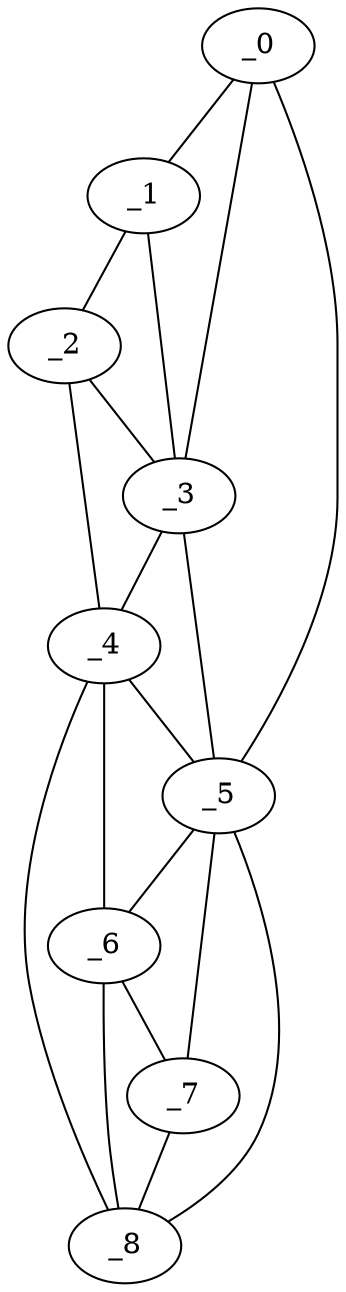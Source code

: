graph "obj44__345.gxl" {
	_0	 [x=1,
		y=52];
	_1	 [x=5,
		y=62];
	_0 -- _1	 [valence=1];
	_3	 [x=65,
		y=53];
	_0 -- _3	 [valence=2];
	_5	 [x=71,
		y=51];
	_0 -- _5	 [valence=1];
	_2	 [x=9,
		y=68];
	_1 -- _2	 [valence=1];
	_1 -- _3	 [valence=2];
	_2 -- _3	 [valence=1];
	_4	 [x=65,
		y=63];
	_2 -- _4	 [valence=1];
	_3 -- _4	 [valence=2];
	_3 -- _5	 [valence=2];
	_4 -- _5	 [valence=2];
	_6	 [x=84,
		y=59];
	_4 -- _6	 [valence=2];
	_8	 [x=127,
		y=51];
	_4 -- _8	 [valence=1];
	_5 -- _6	 [valence=2];
	_7	 [x=117,
		y=52];
	_5 -- _7	 [valence=1];
	_5 -- _8	 [valence=1];
	_6 -- _7	 [valence=2];
	_6 -- _8	 [valence=2];
	_7 -- _8	 [valence=2];
}
